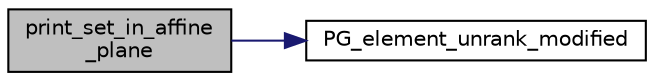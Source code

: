 digraph "print_set_in_affine_plane"
{
  edge [fontname="Helvetica",fontsize="10",labelfontname="Helvetica",labelfontsize="10"];
  node [fontname="Helvetica",fontsize="10",shape=record];
  rankdir="LR";
  Node15579 [label="print_set_in_affine\l_plane",height=0.2,width=0.4,color="black", fillcolor="grey75", style="filled", fontcolor="black"];
  Node15579 -> Node15580 [color="midnightblue",fontsize="10",style="solid",fontname="Helvetica"];
  Node15580 [label="PG_element_unrank_modified",height=0.2,width=0.4,color="black", fillcolor="white", style="filled",URL="$df/de4/projective_8_c.html#a83ae9b605d496f6a90345303f6efae64"];
}
